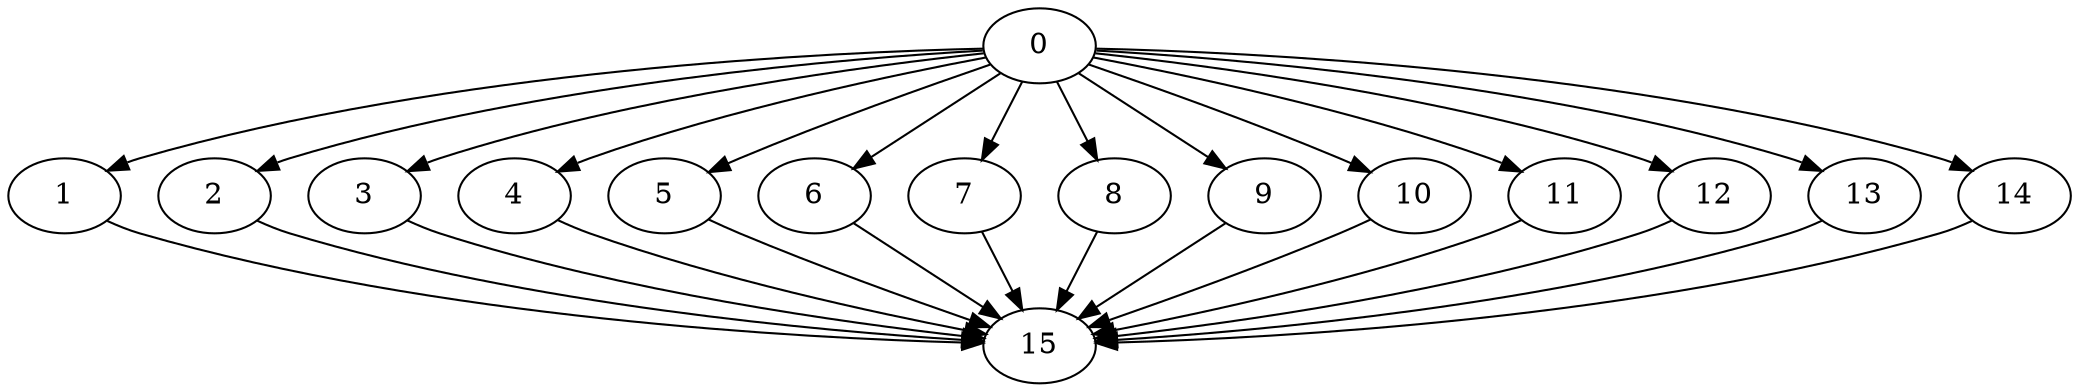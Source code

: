 digraph "Fork_Join_Nodes_16_CCR_0.10_WeightType_Random" {

	0	["Finish time"=120,
		Processor=0,
		"Start time"=0,
		Weight=12];

	1	["Finish time"=750,
		Processor=0,
		"Start time"=645,
		Weight=10];

	2	["Finish time"=315,
		Processor=0,
		"Start time"=225,
		Weight=9];

	3	["Finish time"=225,
		Processor=0,
		"Start time"=120,
		Weight=10];
		
	4	["Finish time"=513,
		Processor=1,
		"Start time"=393,
		Weight=12];

	5	["Finish time"=420,
		Processor=0,
		"Start time"=315,
		Weight=10];

	6	["Finish time"=258,
		Processor=1,
		"Start time"=123,
		Weight=13];

	7	["Finish time"=480,
		Processor=0,
		"Start time"=420,
		Weight=4];
		
	8	["Finish time"=795,
		Processor=0,
		"Start time"=750,
		Weight=5];

	9	["Finish time"=645,
		Processor=0,
		"Start time"=600,
		Weight=4];

	10	["Finish time"=798,
		Processor=1,
		"Start time"=663,
		Weight=13];


	11	["Finish time"=525,
		Processor=0,
		"Start time"=480,
		Weight=4];

	12	["Finish time"=600,
		Processor=0,
		"Start time"=525,
		Weight=7];

	13	["Finish time"=393,
		Processor=1,
		"Start time"=258,
		Weight=13];

	14	["Finish time"=663,
		Processor=1,
		"Start time"=513,
		Weight=15];

	15	["Finish time"=918,
		Processor=1,
		"Start time"=798,
		Weight=11];


	0 -> 1	[Weight=3];
	0 -> 2	[Weight=10];
	0 -> 3	[Weight=10];
	0 -> 4	[Weight=6];
	0 -> 5	[Weight=7];
	0 -> 6	[Weight=3];
	0 -> 9	[Weight=3];
	0 -> 7	[Weight=6];
	0 -> 8	[Weight=5];
	0 -> 10	[Weight=6];
	0 -> 11	[Weight=6];
	0 -> 12	[Weight=5];
	0 -> 13	[Weight=6];
	0 -> 14	[Weight=6];


	1 -> 15	[Weight=4];
	2 -> 15	[Weight=4];
	3 -> 15	[Weight=2];
	4 -> 15	[Weight=8];
	5 -> 15	[Weight=2];
	6 -> 15	[Weight=9];
	7 -> 15	[Weight=5];
	8 -> 15	[Weight=3];
	9 -> 15	[Weight=4];
	10 -> 15	[Weight=4];
	11 -> 15	[Weight=10];
	12 -> 15	[Weight=6];
	13 -> 15	[Weight=9];
	14 -> 15	[Weight=7];
	

}
